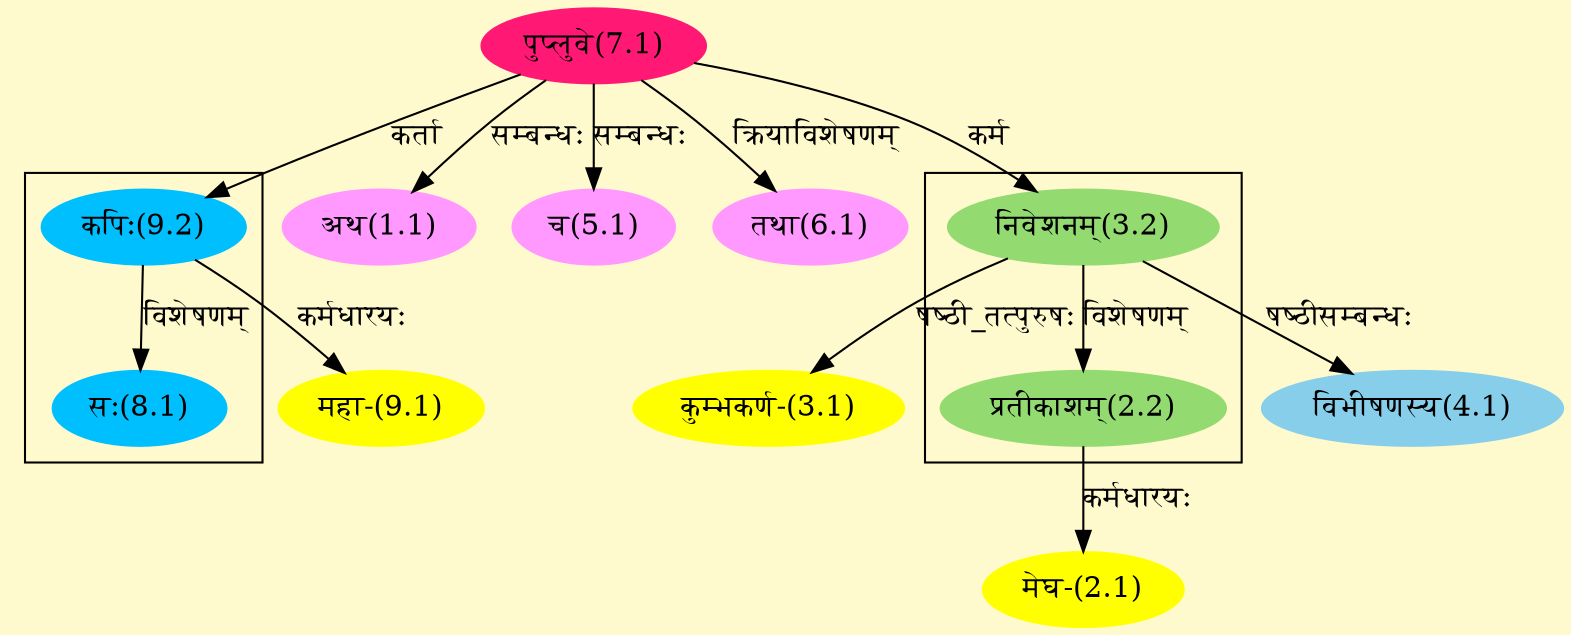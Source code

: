 digraph G{
rankdir=BT;
 compound=true;
 bgcolor="lemonchiffon1";

subgraph cluster_1{
Node2_2 [style=filled, color="#93DB70" label = "प्रतीकाशम्(2.2)"]
Node3_2 [style=filled, color="#93DB70" label = "निवेशनम्(3.2)"]

}

subgraph cluster_2{
Node8_1 [style=filled, color="#00BFFF" label = "सः(8.1)"]
Node9_2 [style=filled, color="#00BFFF" label = "कपिः(9.2)"]

}
Node1_1 [style=filled, color="#FF99FF" label = "अथ(1.1)"]
Node7_1 [style=filled, color="#FF1975" label = "पुप्लुवे(7.1)"]
Node2_1 [style=filled, color="#FFFF00" label = "मेघ-(2.1)"]
Node2_2 [style=filled, color="#93DB70" label = "प्रतीकाशम्(2.2)"]
Node3_1 [style=filled, color="#FFFF00" label = "कुम्भकर्ण-(3.1)"]
Node3_2 [style=filled, color="#93DB70" label = "निवेशनम्(3.2)"]
Node4_1 [style=filled, color="#87CEEB" label = "विभीषणस्य(4.1)"]
Node5_1 [style=filled, color="#FF99FF" label = "च(5.1)"]
Node6_1 [style=filled, color="#FF99FF" label = "तथा(6.1)"]
Node [style=filled, color="" label = "()"]
Node9_1 [style=filled, color="#FFFF00" label = "महा-(9.1)"]
Node9_2 [style=filled, color="#00BFFF" label = "कपिः(9.2)"]
/* Start of Relations section */

Node1_1 -> Node7_1 [  label="सम्बन्धः"  dir="back" ]
Node2_1 -> Node2_2 [  label="कर्मधारयः"  dir="back" ]
Node2_2 -> Node3_2 [  label="विशेषणम्"  dir="back" ]
Node3_1 -> Node3_2 [  label="षष्ठी_तत्पुरुषः"  dir="back" ]
Node3_2 -> Node7_1 [  label="कर्म"  dir="back" ]
Node4_1 -> Node3_2 [  label="षष्ठीसम्बन्धः"  dir="back" ]
Node5_1 -> Node7_1 [  label="सम्बन्धः"  dir="back" ]
Node6_1 -> Node7_1 [  label="क्रियाविशेषणम्"  dir="back" ]
Node8_1 -> Node9_2 [  label="विशेषणम्"  dir="back" ]
Node9_1 -> Node9_2 [  label="कर्मधारयः"  dir="back" ]
Node9_2 -> Node7_1 [  label="कर्ता"  dir="back" ]
}
